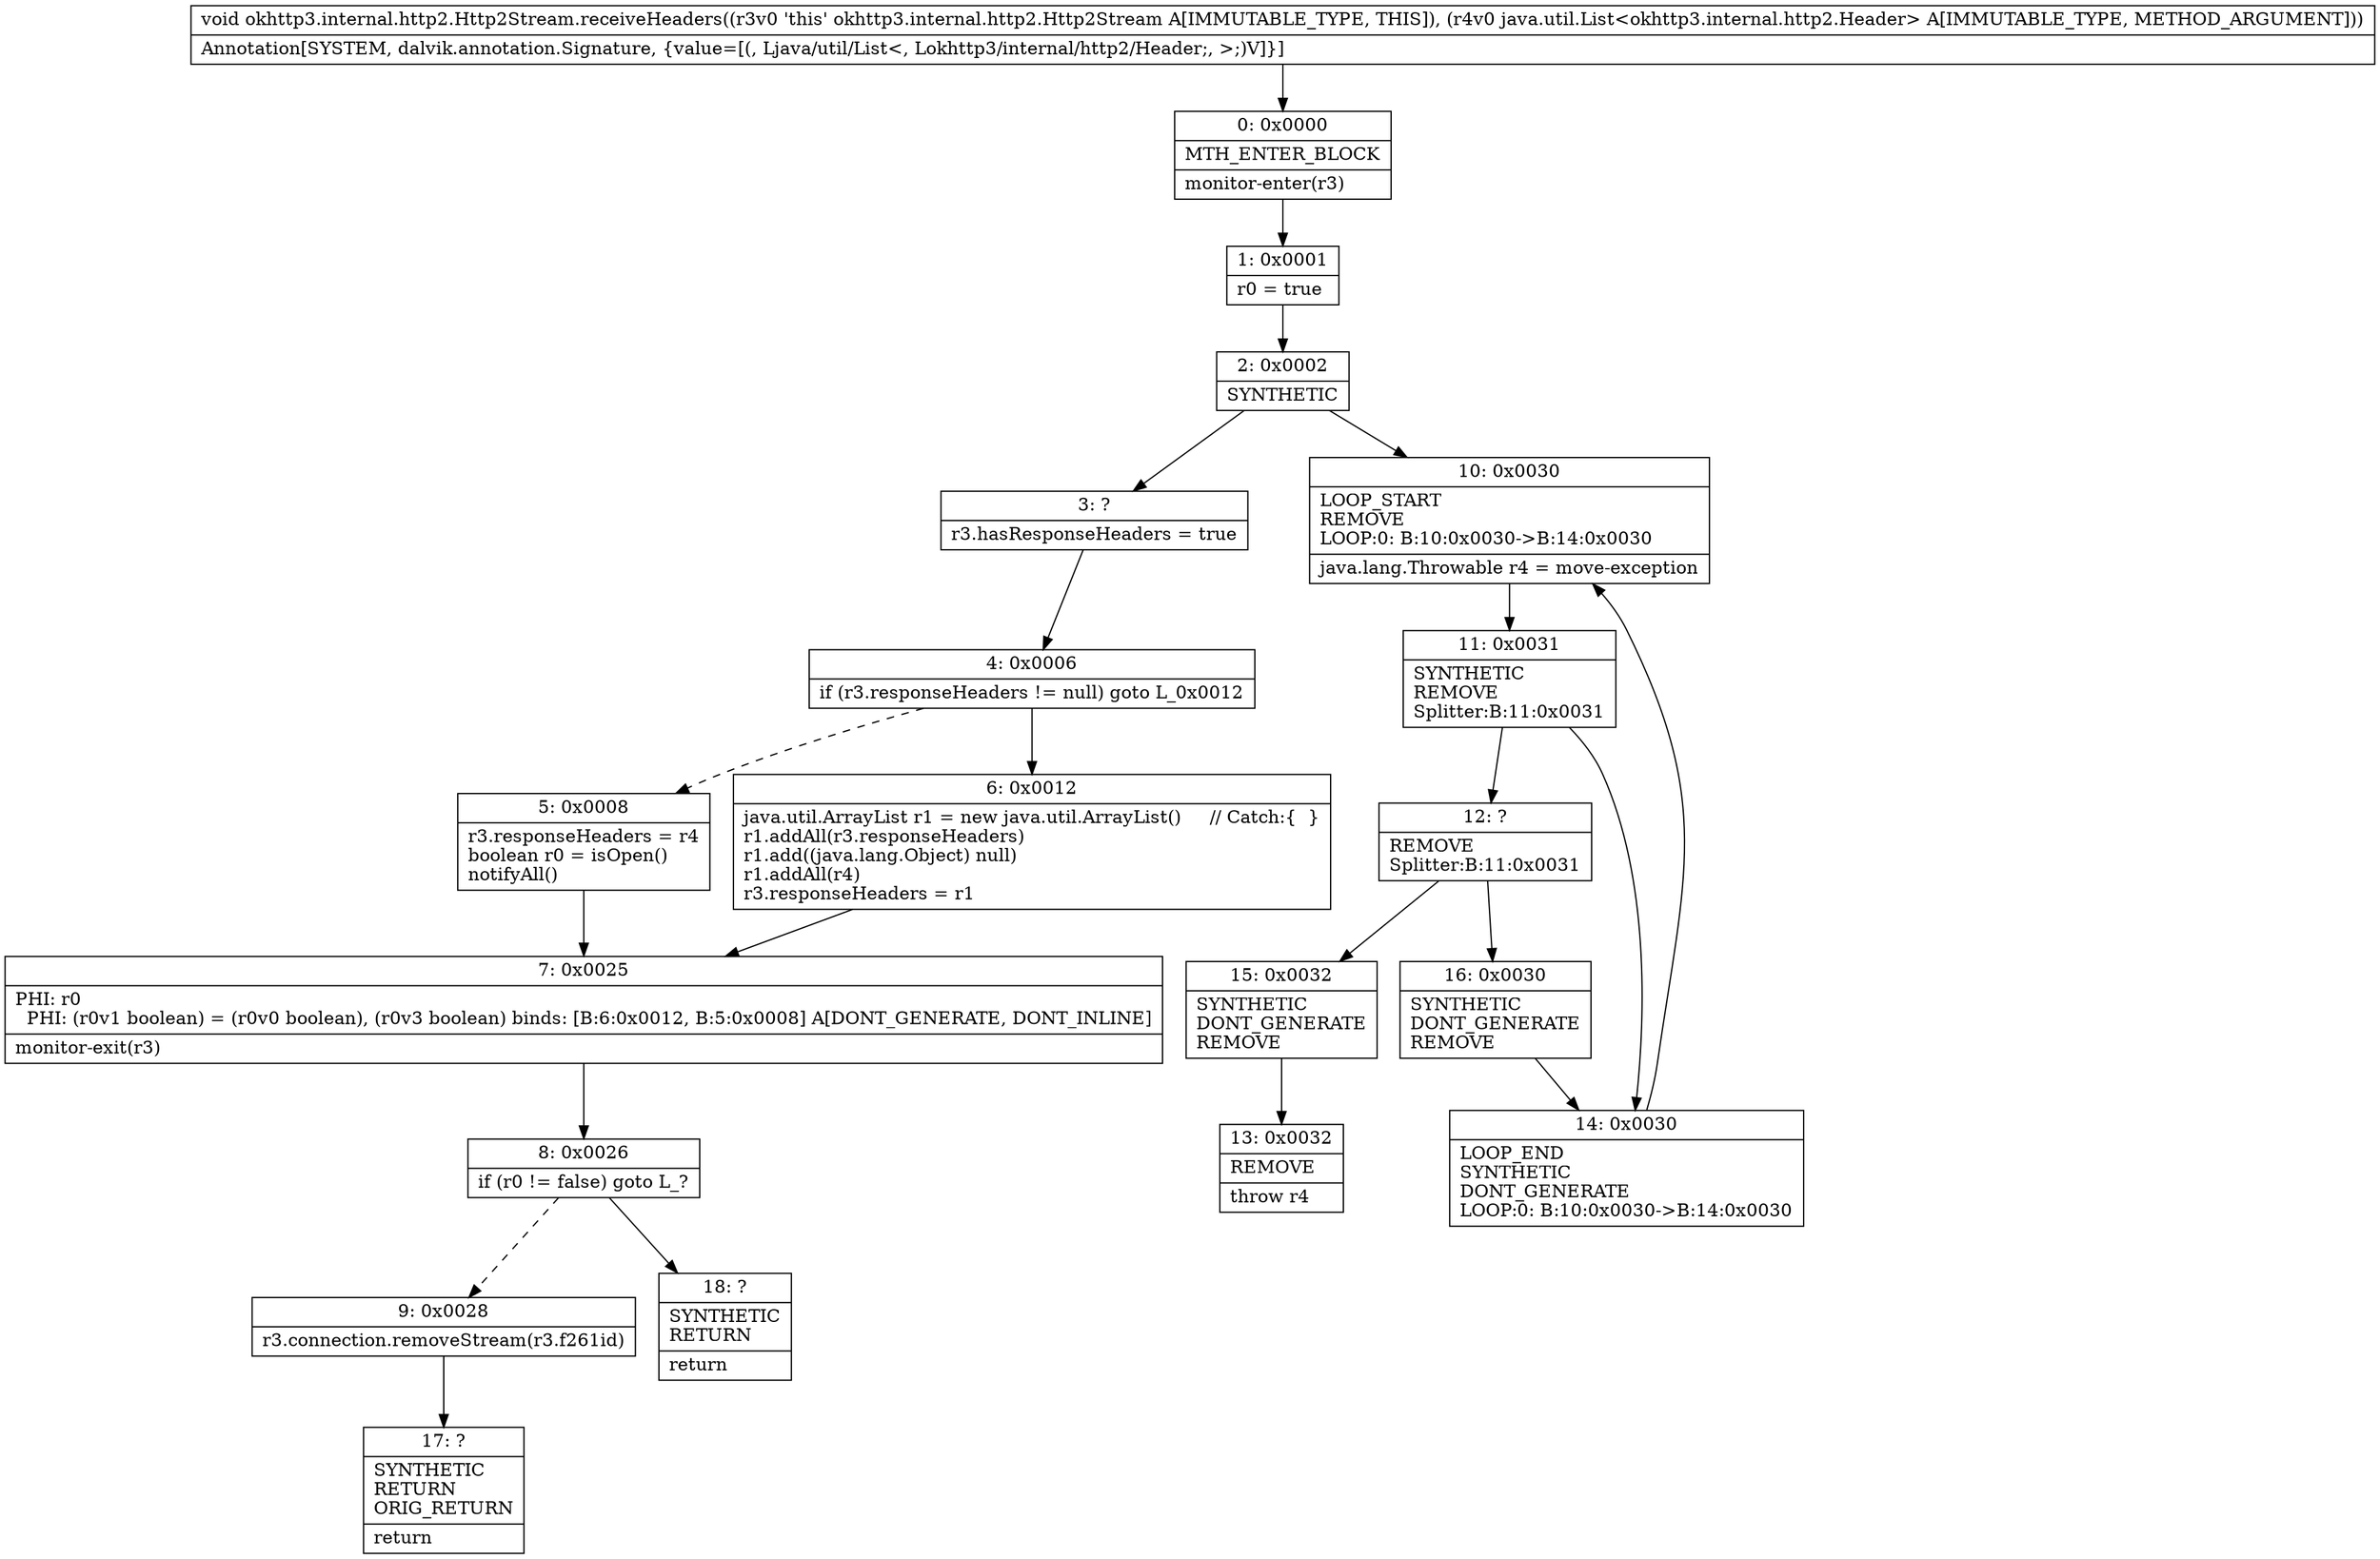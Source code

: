 digraph "CFG forokhttp3.internal.http2.Http2Stream.receiveHeaders(Ljava\/util\/List;)V" {
Node_0 [shape=record,label="{0\:\ 0x0000|MTH_ENTER_BLOCK\l|monitor\-enter(r3)\l}"];
Node_1 [shape=record,label="{1\:\ 0x0001|r0 = true\l}"];
Node_2 [shape=record,label="{2\:\ 0x0002|SYNTHETIC\l}"];
Node_3 [shape=record,label="{3\:\ ?|r3.hasResponseHeaders = true\l}"];
Node_4 [shape=record,label="{4\:\ 0x0006|if (r3.responseHeaders != null) goto L_0x0012\l}"];
Node_5 [shape=record,label="{5\:\ 0x0008|r3.responseHeaders = r4\lboolean r0 = isOpen()\lnotifyAll()\l}"];
Node_6 [shape=record,label="{6\:\ 0x0012|java.util.ArrayList r1 = new java.util.ArrayList()     \/\/ Catch:\{  \}\lr1.addAll(r3.responseHeaders)\lr1.add((java.lang.Object) null)\lr1.addAll(r4)\lr3.responseHeaders = r1\l}"];
Node_7 [shape=record,label="{7\:\ 0x0025|PHI: r0 \l  PHI: (r0v1 boolean) = (r0v0 boolean), (r0v3 boolean) binds: [B:6:0x0012, B:5:0x0008] A[DONT_GENERATE, DONT_INLINE]\l|monitor\-exit(r3)\l}"];
Node_8 [shape=record,label="{8\:\ 0x0026|if (r0 != false) goto L_?\l}"];
Node_9 [shape=record,label="{9\:\ 0x0028|r3.connection.removeStream(r3.f261id)\l}"];
Node_10 [shape=record,label="{10\:\ 0x0030|LOOP_START\lREMOVE\lLOOP:0: B:10:0x0030\-\>B:14:0x0030\l|java.lang.Throwable r4 = move\-exception\l}"];
Node_11 [shape=record,label="{11\:\ 0x0031|SYNTHETIC\lREMOVE\lSplitter:B:11:0x0031\l}"];
Node_12 [shape=record,label="{12\:\ ?|REMOVE\lSplitter:B:11:0x0031\l}"];
Node_13 [shape=record,label="{13\:\ 0x0032|REMOVE\l|throw r4\l}"];
Node_14 [shape=record,label="{14\:\ 0x0030|LOOP_END\lSYNTHETIC\lDONT_GENERATE\lLOOP:0: B:10:0x0030\-\>B:14:0x0030\l}"];
Node_15 [shape=record,label="{15\:\ 0x0032|SYNTHETIC\lDONT_GENERATE\lREMOVE\l}"];
Node_16 [shape=record,label="{16\:\ 0x0030|SYNTHETIC\lDONT_GENERATE\lREMOVE\l}"];
Node_17 [shape=record,label="{17\:\ ?|SYNTHETIC\lRETURN\lORIG_RETURN\l|return\l}"];
Node_18 [shape=record,label="{18\:\ ?|SYNTHETIC\lRETURN\l|return\l}"];
MethodNode[shape=record,label="{void okhttp3.internal.http2.Http2Stream.receiveHeaders((r3v0 'this' okhttp3.internal.http2.Http2Stream A[IMMUTABLE_TYPE, THIS]), (r4v0 java.util.List\<okhttp3.internal.http2.Header\> A[IMMUTABLE_TYPE, METHOD_ARGUMENT]))  | Annotation[SYSTEM, dalvik.annotation.Signature, \{value=[(, Ljava\/util\/List\<, Lokhttp3\/internal\/http2\/Header;, \>;)V]\}]\l}"];
MethodNode -> Node_0;
Node_0 -> Node_1;
Node_1 -> Node_2;
Node_2 -> Node_3;
Node_2 -> Node_10;
Node_3 -> Node_4;
Node_4 -> Node_5[style=dashed];
Node_4 -> Node_6;
Node_5 -> Node_7;
Node_6 -> Node_7;
Node_7 -> Node_8;
Node_8 -> Node_9[style=dashed];
Node_8 -> Node_18;
Node_9 -> Node_17;
Node_10 -> Node_11;
Node_11 -> Node_12;
Node_11 -> Node_14;
Node_12 -> Node_15;
Node_12 -> Node_16;
Node_14 -> Node_10;
Node_15 -> Node_13;
Node_16 -> Node_14;
}


